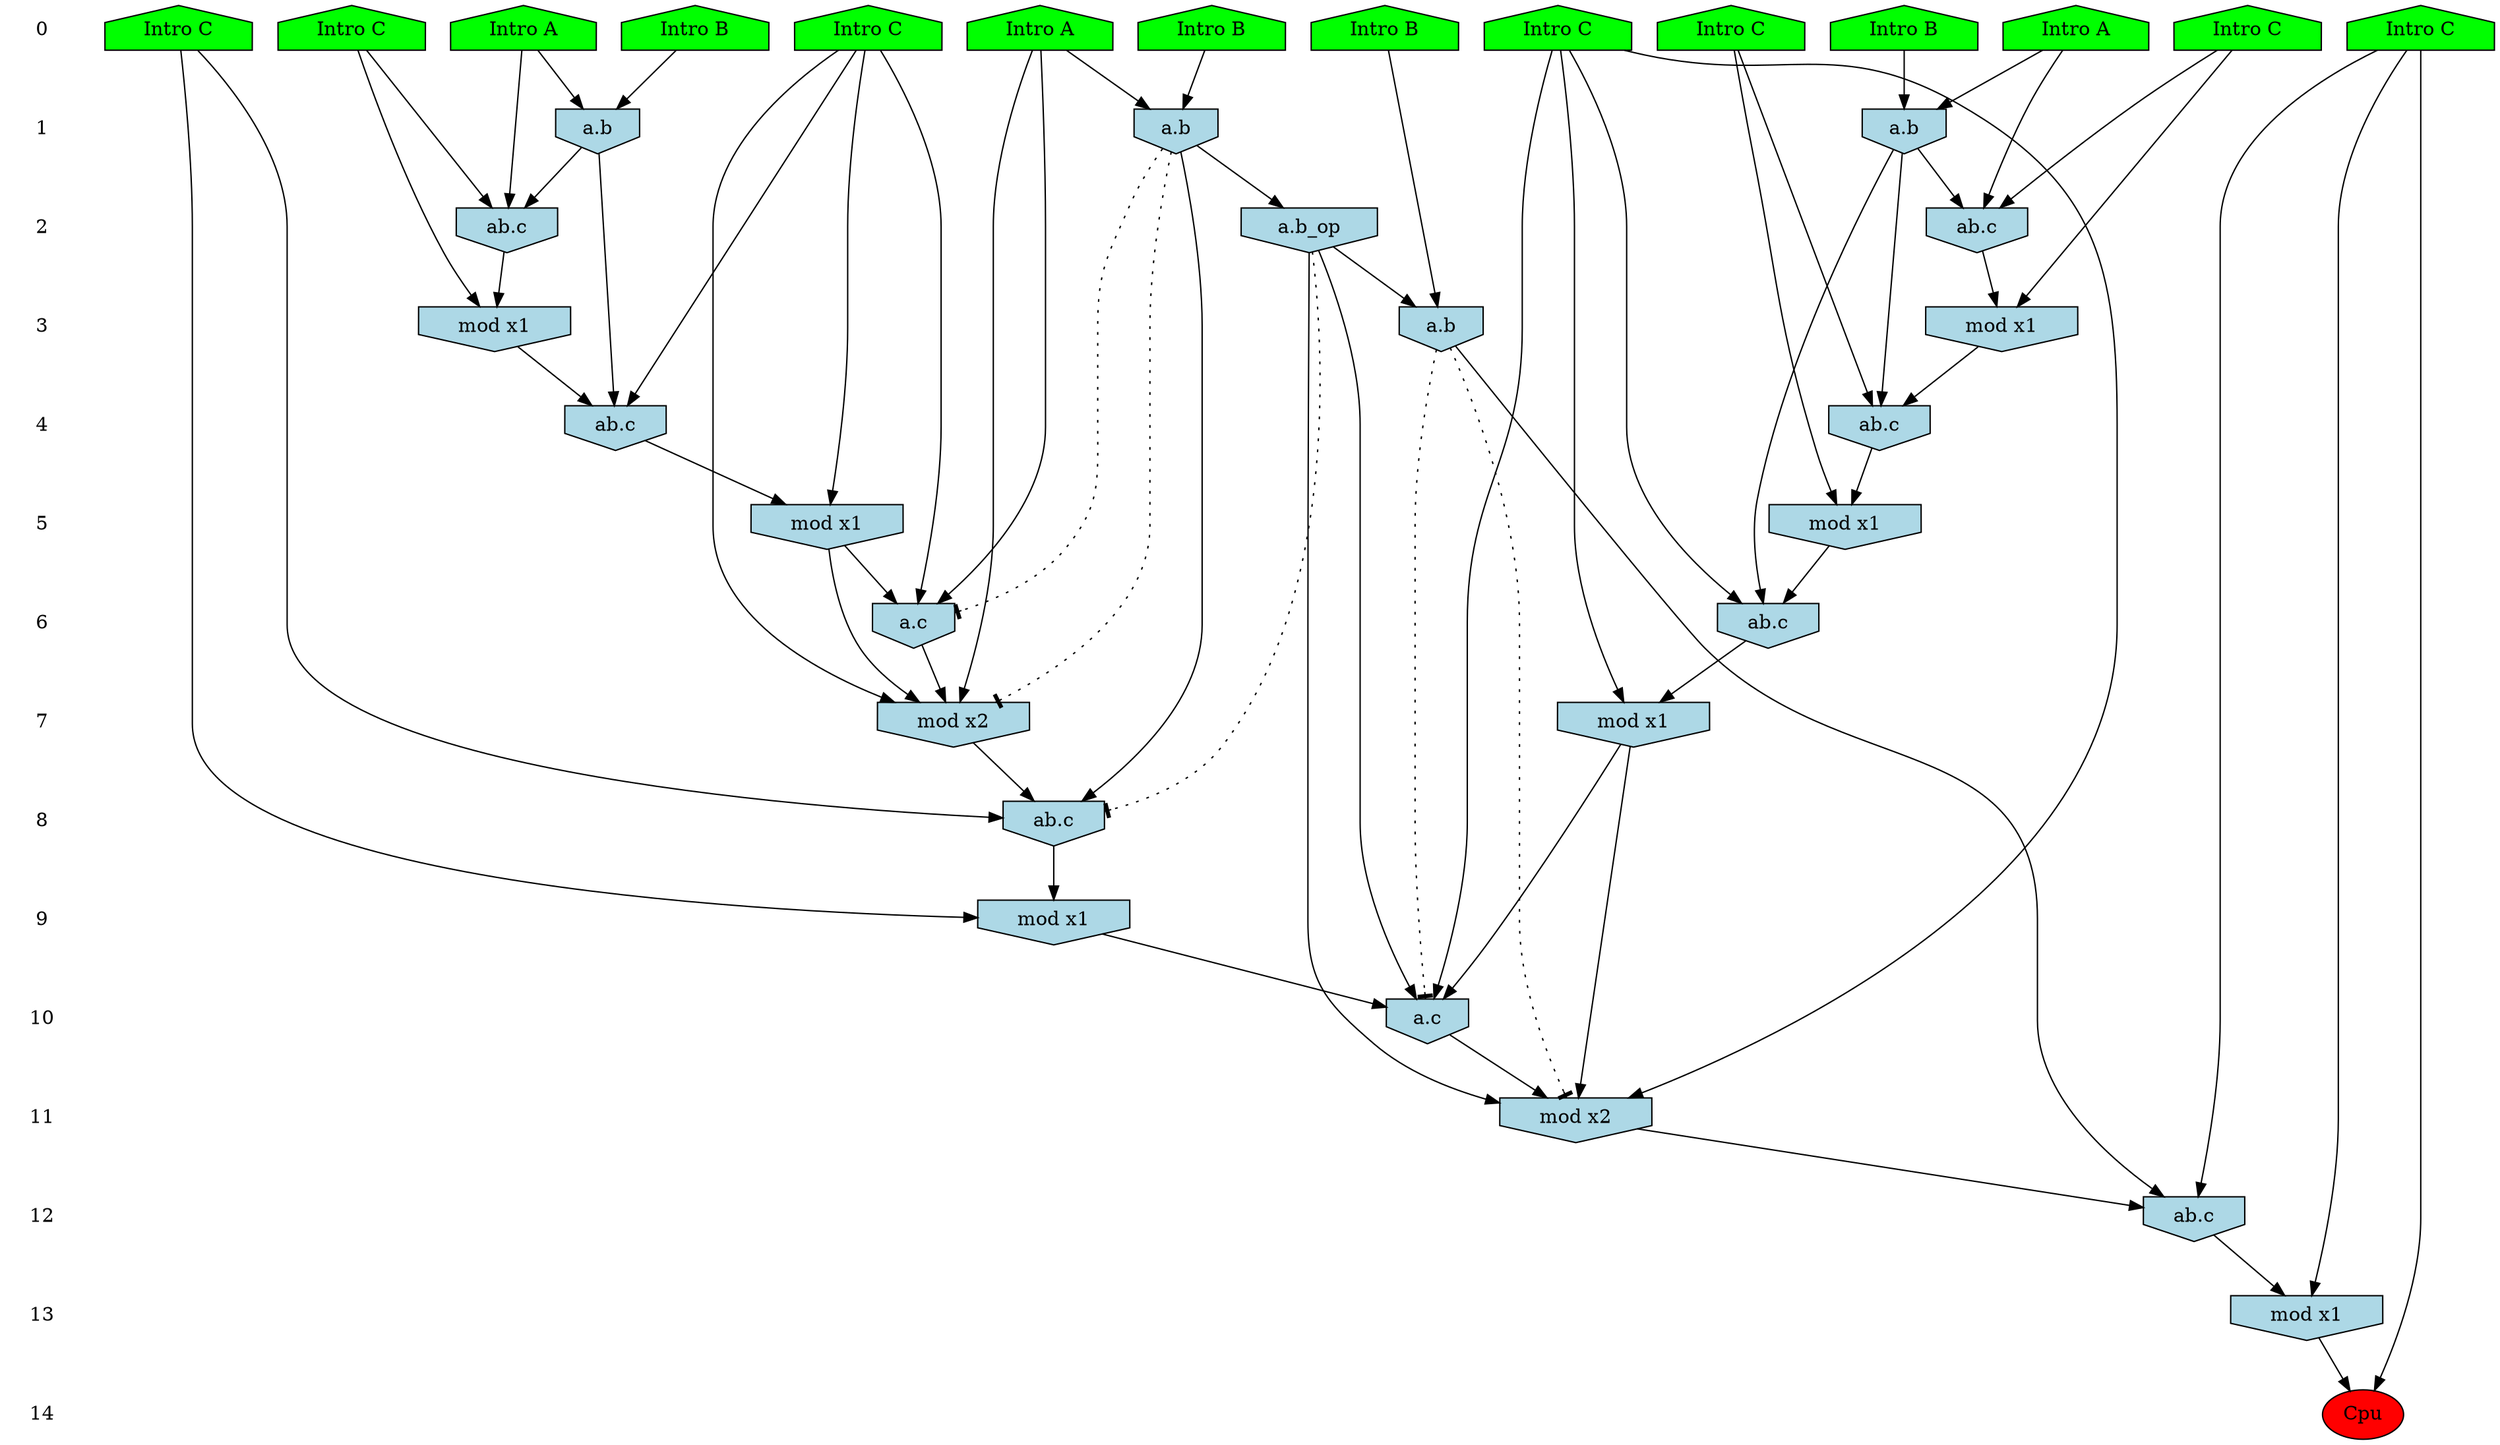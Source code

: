 /* Compression of 1 causal flows obtained in average at 1.860697E+01 t.u */
/* Compressed causal flows were: [3356] */
digraph G{
 ranksep=.5 ; 
{ rank = same ; "0" [shape=plaintext] ; node_1 [label ="Intro A", shape=house, style=filled, fillcolor=green] ;
node_2 [label ="Intro B", shape=house, style=filled, fillcolor=green] ;
node_3 [label ="Intro B", shape=house, style=filled, fillcolor=green] ;
node_4 [label ="Intro A", shape=house, style=filled, fillcolor=green] ;
node_5 [label ="Intro A", shape=house, style=filled, fillcolor=green] ;
node_6 [label ="Intro B", shape=house, style=filled, fillcolor=green] ;
node_7 [label ="Intro B", shape=house, style=filled, fillcolor=green] ;
node_8 [label ="Intro C", shape=house, style=filled, fillcolor=green] ;
node_9 [label ="Intro C", shape=house, style=filled, fillcolor=green] ;
node_10 [label ="Intro C", shape=house, style=filled, fillcolor=green] ;
node_11 [label ="Intro C", shape=house, style=filled, fillcolor=green] ;
node_12 [label ="Intro C", shape=house, style=filled, fillcolor=green] ;
node_13 [label ="Intro C", shape=house, style=filled, fillcolor=green] ;
node_14 [label ="Intro C", shape=house, style=filled, fillcolor=green] ;
}
{ rank = same ; "1" [shape=plaintext] ; node_15 [label="a.b", shape=invhouse, style=filled, fillcolor = lightblue] ;
node_16 [label="a.b", shape=invhouse, style=filled, fillcolor = lightblue] ;
node_29 [label="a.b", shape=invhouse, style=filled, fillcolor = lightblue] ;
}
{ rank = same ; "2" [shape=plaintext] ; node_17 [label="ab.c", shape=invhouse, style=filled, fillcolor = lightblue] ;
node_18 [label="ab.c", shape=invhouse, style=filled, fillcolor = lightblue] ;
node_32 [label="a.b_op", shape=invhouse, style=filled, fillcolor = lightblue] ;
}
{ rank = same ; "3" [shape=plaintext] ; node_19 [label="mod x1", shape=invhouse, style=filled, fillcolor = lightblue] ;
node_21 [label="mod x1", shape=invhouse, style=filled, fillcolor = lightblue] ;
node_35 [label="a.b", shape=invhouse, style=filled, fillcolor = lightblue] ;
}
{ rank = same ; "4" [shape=plaintext] ; node_20 [label="ab.c", shape=invhouse, style=filled, fillcolor = lightblue] ;
node_22 [label="ab.c", shape=invhouse, style=filled, fillcolor = lightblue] ;
}
{ rank = same ; "5" [shape=plaintext] ; node_23 [label="mod x1", shape=invhouse, style=filled, fillcolor = lightblue] ;
node_24 [label="mod x1", shape=invhouse, style=filled, fillcolor = lightblue] ;
}
{ rank = same ; "6" [shape=plaintext] ; node_25 [label="ab.c", shape=invhouse, style=filled, fillcolor = lightblue] ;
node_26 [label="a.c", shape=invhouse, style=filled, fillcolor = lightblue] ;
}
{ rank = same ; "7" [shape=plaintext] ; node_27 [label="mod x2", shape=invhouse, style=filled, fillcolor = lightblue] ;
node_28 [label="mod x1", shape=invhouse, style=filled, fillcolor = lightblue] ;
}
{ rank = same ; "8" [shape=plaintext] ; node_30 [label="ab.c", shape=invhouse, style=filled, fillcolor = lightblue] ;
}
{ rank = same ; "9" [shape=plaintext] ; node_31 [label="mod x1", shape=invhouse, style=filled, fillcolor = lightblue] ;
}
{ rank = same ; "10" [shape=plaintext] ; node_33 [label="a.c", shape=invhouse, style=filled, fillcolor = lightblue] ;
}
{ rank = same ; "11" [shape=plaintext] ; node_34 [label="mod x2", shape=invhouse, style=filled, fillcolor = lightblue] ;
}
{ rank = same ; "12" [shape=plaintext] ; node_36 [label="ab.c", shape=invhouse, style=filled, fillcolor = lightblue] ;
}
{ rank = same ; "13" [shape=plaintext] ; node_37 [label="mod x1", shape=invhouse, style=filled, fillcolor = lightblue] ;
}
{ rank = same ; "14" [shape=plaintext] ; node_38 [label ="Cpu", style=filled, fillcolor=red] ;
}
"0" -> "1" [style="invis"]; 
"1" -> "2" [style="invis"]; 
"2" -> "3" [style="invis"]; 
"3" -> "4" [style="invis"]; 
"4" -> "5" [style="invis"]; 
"5" -> "6" [style="invis"]; 
"6" -> "7" [style="invis"]; 
"7" -> "8" [style="invis"]; 
"8" -> "9" [style="invis"]; 
"9" -> "10" [style="invis"]; 
"10" -> "11" [style="invis"]; 
"11" -> "12" [style="invis"]; 
"12" -> "13" [style="invis"]; 
"13" -> "14" [style="invis"]; 
node_5 -> node_15
node_6 -> node_15
node_4 -> node_16
node_7 -> node_16
node_5 -> node_17
node_8 -> node_17
node_15 -> node_17
node_4 -> node_18
node_9 -> node_18
node_16 -> node_18
node_9 -> node_19
node_18 -> node_19
node_14 -> node_20
node_16 -> node_20
node_19 -> node_20
node_8 -> node_21
node_17 -> node_21
node_10 -> node_22
node_15 -> node_22
node_21 -> node_22
node_10 -> node_23
node_22 -> node_23
node_14 -> node_24
node_20 -> node_24
node_12 -> node_25
node_15 -> node_25
node_23 -> node_25
node_1 -> node_26
node_14 -> node_26
node_24 -> node_26
node_1 -> node_27
node_14 -> node_27
node_24 -> node_27
node_26 -> node_27
node_12 -> node_28
node_25 -> node_28
node_1 -> node_29
node_2 -> node_29
node_11 -> node_30
node_27 -> node_30
node_29 -> node_30
node_11 -> node_31
node_30 -> node_31
node_29 -> node_32
node_12 -> node_33
node_28 -> node_33
node_31 -> node_33
node_32 -> node_33
node_12 -> node_34
node_28 -> node_34
node_32 -> node_34
node_33 -> node_34
node_3 -> node_35
node_32 -> node_35
node_13 -> node_36
node_34 -> node_36
node_35 -> node_36
node_13 -> node_37
node_36 -> node_37
node_13 -> node_38
node_37 -> node_38
node_29 -> node_27 [style=dotted, arrowhead = tee] 
node_29 -> node_26 [style=dotted, arrowhead = tee] 
node_32 -> node_30 [style=dotted, arrowhead = tee] 
node_35 -> node_34 [style=dotted, arrowhead = tee] 
node_35 -> node_33 [style=dotted, arrowhead = tee] 
}
/*
 Dot generation time: 0.000163
*/